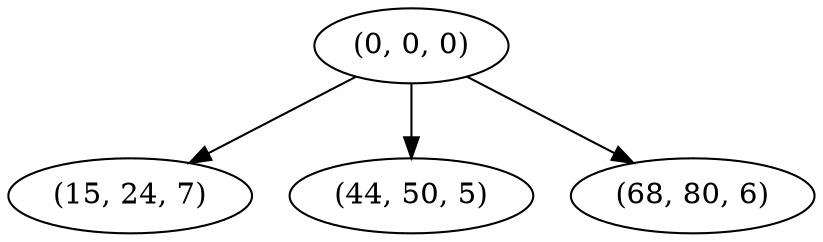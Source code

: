 digraph tree {
    "(0, 0, 0)";
    "(15, 24, 7)";
    "(44, 50, 5)";
    "(68, 80, 6)";
    "(0, 0, 0)" -> "(15, 24, 7)";
    "(0, 0, 0)" -> "(44, 50, 5)";
    "(0, 0, 0)" -> "(68, 80, 6)";
}
